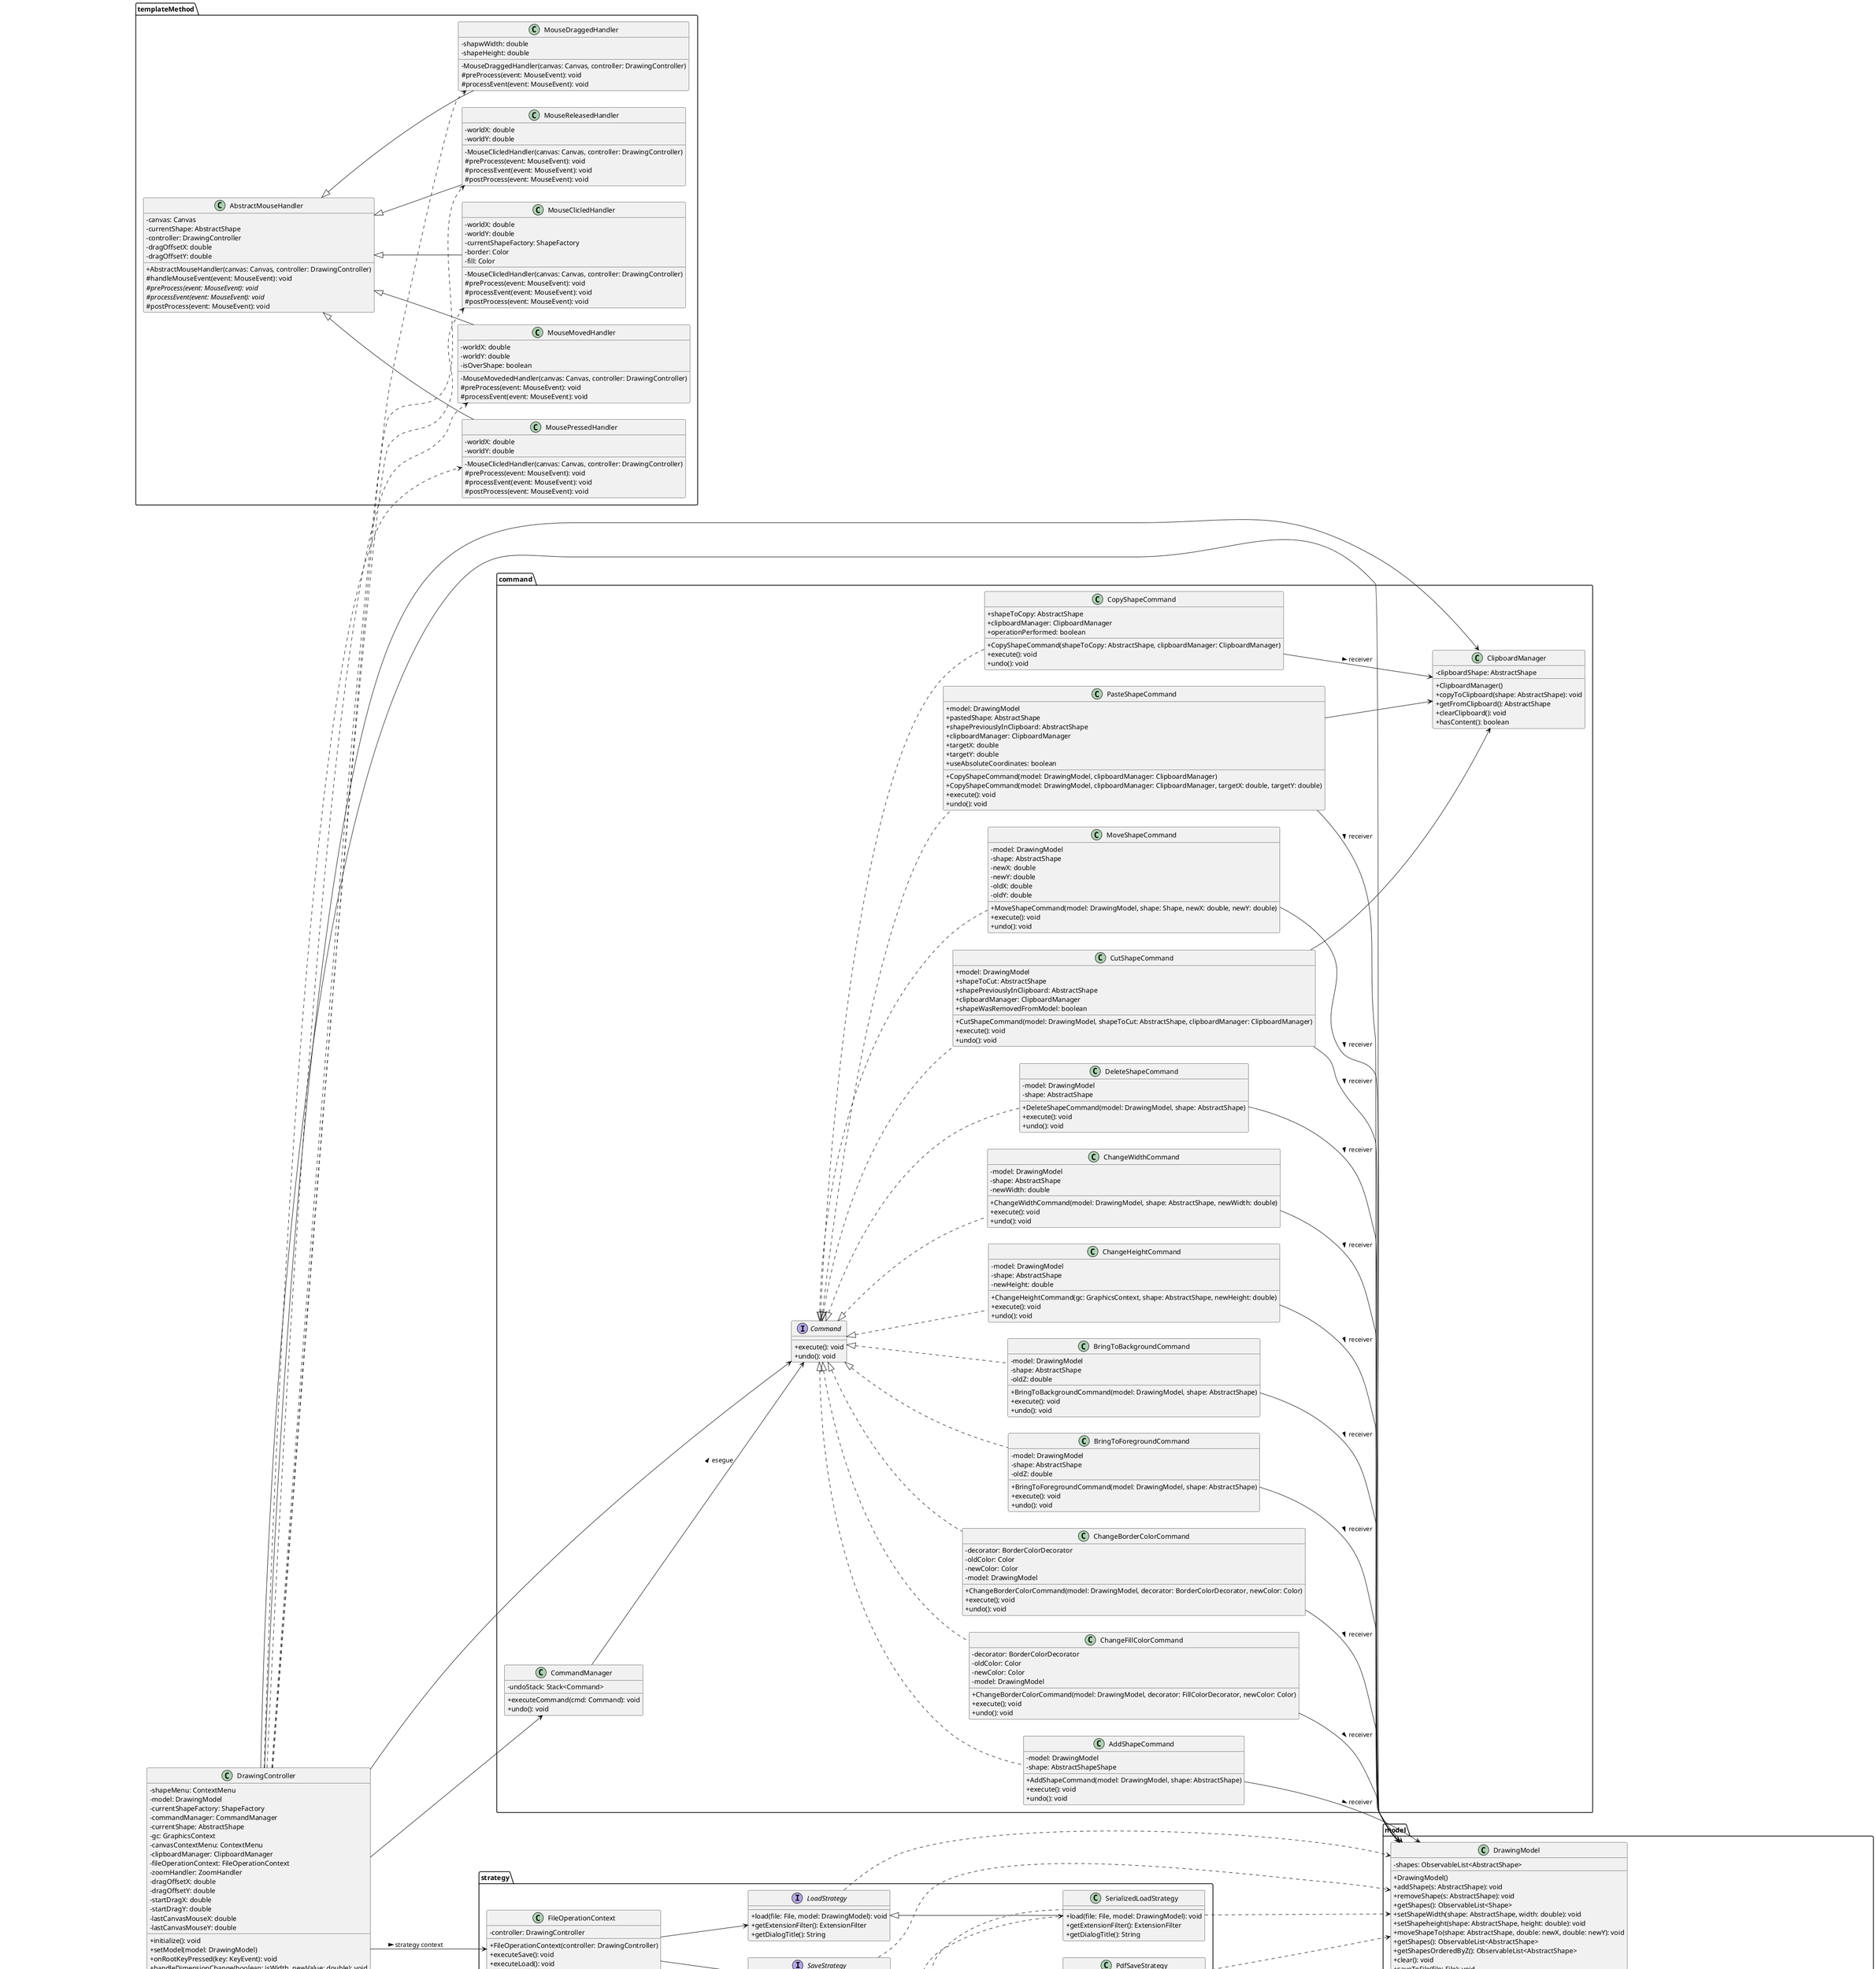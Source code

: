 @startuml
skinparam classAttributeIconSize 0
skinparam groupInheritance 1
left to right direction

' =========================
' PACKAGE: model
' =========================
package model {

  abstract class AbstractShape <<Serializable>> {
    - x: double
    - y: double
    - z: int
    - width: double
    - height: double
    + AbstractShape(x: double, y: double, width: double, height: double)
    + moveTo(newX: double, newY: double): void
    + moveBy(deltaX: double, deltaY: double): void
    + containsPoint(x: double, y: double): boolean
    + {abstract} draw(gc: GraphicsContext): void
    + getX(): double
    + getY(): double
    + setX(x: double): void
    + setY(y: double): void
    + getZ(): double
    + setZ(z: int): void
    + getWidth(): double
    + setWidth(width: double): void
    + getHeight(): double
  }

  class Rectangle extends AbstractShape {
    + Rectangle(x: double, y: double, width: double, height: double)
    + draw(gc: GraphicsContext): void
  }

  class Ellipse extends AbstractShape {
    + Ellipse(x: double, y: double, radiusX: double, radiusY: double)
    + draw(gc: GraphicsContext): void
  }

  class Line extends AbstractShape {
    + Line(startX: double, startY: double, endX: double, endY: double)
    + draw(gc: GraphicsContext): void
    + getLenght(): double
    + moveBy(deltaX: double, deltaY: double): void
    + getEndX(): double
    + setEndX(endX: double): void
    + getEndY(): double
    + setEndY(endY: double): void
  }

  class DrawingModel {
    - shapes: ObservableList<AbstractShape>
    + DrawingModel()
    + addShape(s: AbstractShape): void
    + removeShape(s: AbstractShape): void
    + getShapes(): ObservableList<Shape>
    + setShapeWidth(shape: AbstractShape, width: double): void
    + setShapeheight(shape: AbstractShape, height: double): void
    + moveShapeTo(shape: AbstractShape, double: newX, double: newY): void
    + getShapes(): ObservableList<AbstractShape>
    + getShapesOrderedByZ(): ObservableList<AbstractShape>
    + clear(): void
    + saveToFile(file: File): void
    + loadFromFile(file: File): void
  }

}

' =========================
' Desing pattern: Decorator
' =========================
package decorator {

  abstract class ShapeDecorator extends model.AbstractShape {
    # decoratedShape: AbstractShape
    + ShapeDecorator(shape: AbstractShape)
    + getInnerShape(): AbstractShape
    + draw(gc: GraphicsContext): void
    # {abstract} decorateShape(gc: GraphicsContext): void
    + containsPoint(x: double, y: double): boolean
    + getX(): double
    + getY(): double
    + setX(x: double): void
    + setY(y: double): void
    + getZ(): double
    + setZ(z: int): void
    + getWidth(): double
    + setWidth(width: double): void
    + getHeight(): double
  }

  class FillColorDecorator extends ShapeDecorator {
    - fillColor: Color
    - red: double
    - green: double
    - blue: double
    - alpha: double
    + FillColorDecorator(shape: Shape, color: Color)
    + decorateShape(gc: GraphicsContext): void
  }

  class BorderColorDecorator extends ShapeDecorator {
    - borderColor: Color
    - red: double
    - green: double
    - blue: double
    - alpha: double
    + BorderColorDecorator(shape: Shape, color: Color)
    + decorateShape(gc: GraphicsContext): void
  }
}

' =========================
' Desing pattern: Factory
' =========================
package factory {
  abstract class ShapeFactory {
    - ShapeFactory()
    + {abstract} createShape(x: double, y: double): AbstractShape
  }

  class RectangleFactory extends ShapeFactory {
    + createShape(x: double, y: double): Shape
  }

  class EllipseFactory extends ShapeFactory {
    + createShape(x: double, y: double): Shape
  }

  class LineFactory extends ShapeFactory {
    + createShape(x: double, y: double): Shape
  }
}

' =========================
' Desing pattern: Command
' =========================
package command {
  interface Command {
    + execute(): void
    + undo(): void
  }

  class CommandManager {
    - undoStack: Stack<Command>
    + executeCommand(cmd: Command): void
    + undo(): void
  }

  class AddShapeCommand implements Command {
    - model: DrawingModel
    - shape: AbstractShapeShape
    + AddShapeCommand(model: DrawingModel, shape: AbstractShape)
    + execute(): void
    + undo(): void
  }

  class MoveShapeCommand implements Command {
    - model: DrawingModel
    - shape: AbstractShape
    - newX: double
    - newY: double
    - oldX: double
    - oldY: double
    + MoveShapeCommand(model: DrawingModel, shape: Shape, newX: double, newY: double)
    + execute(): void
    + undo(): void
  }

  class DeleteShapeCommand implements Command {
    - model: DrawingModel
    - shape: AbstractShape
    + DeleteShapeCommand(model: DrawingModel, shape: AbstractShape)
    + execute(): void
    + undo(): void
  }

  class ChangeWidthCommand implements Command {
    - model: DrawingModel
    - shape: AbstractShape
    - newWidth: double
    + ChangeWidthCommand(model: DrawingModel, shape: AbstractShape, newWidth: double)
    + execute(): void
    + undo(): void
  }

  class ChangeHeightCommand implements Command {
    - model: DrawingModel
    - shape: AbstractShape
    - newHeight: double
    + ChangeHeightCommand(gc: GraphicsContext, shape: AbstractShape, newHeight: double)
    + execute(): void
    + undo(): void
  }

  class BringToBackgroundCommand implements Command {
    - model: DrawingModel
    - shape: AbstractShape
    - oldZ: double
    + BringToBackgroundCommand(model: DrawingModel, shape: AbstractShape)
    + execute(): void
    + undo(): void
  }

  class BringToForegroundCommand implements Command {
    - model: DrawingModel
    - shape: AbstractShape
    - oldZ: double
    + BringToForegroundCommand(model: DrawingModel, shape: AbstractShape)
    + execute(): void
    + undo(): void
  }

  class ChangeBorderColorCommand implements Command {
    - decorator: BorderColorDecorator
    - oldColor: Color
    - newColor: Color
    - model: DrawingModel
    + ChangeBorderColorCommand(model: DrawingModel, decorator: BorderColorDecorator, newColor: Color)
    + execute(); void
    + undo(): void
  }

  class ChangeFillColorCommand implements Command {
    - decorator: BorderColorDecorator
    - oldColor: Color
    - newColor: Color
    - model: DrawingModel
    + ChangeBorderColorCommand(model: DrawingModel, decorator: FillColorDecorator, newColor: Color)
    + execute(); void
    + undo(): void
  }

  class ClipboardManager {
    - clipboardShape: AbstractShape
    + ClipboardManager()
    + copyToClipboard(shape: AbstractShape): void
    + getFromClipboard(): AbstractShape
    + clearClipboard(): void
    + hasContent(): boolean

  }

  class CopyShapeCommand implements Command {
    + shapeToCopy: AbstractShape
    + clipboardManager: ClipboardManager
    + operationPerformed: boolean
    + CopyShapeCommand(shapeToCopy: AbstractShape, clipboardManager: ClipboardManager)
    + execute(): void
    + undo(): void
  }

  class CutShapeCommand implements Command {
    + model: DrawingModel
    + shapeToCut: AbstractShape
    + shapePreviouslyInClipboard: AbstractShape
    + clipboardManager: ClipboardManager
    + shapeWasRemovedFromModel: boolean
    + CutShapeCommand(model: DrawingModel, shapeToCut: AbstractShape, clipboardManager: ClipboardManager)
    + execute(): void
    + undo(): void
  }

  class PasteShapeCommand implements Command {
    + model: DrawingModel
    + pastedShape: AbstractShape
    + shapePreviouslyInClipboard: AbstractShape
    + clipboardManager: ClipboardManager
    + targetX: double
    + targetY: double
    + useAbsoluteCoordinates: boolean
    + CopyShapeCommand(model: DrawingModel, clipboardManager: ClipboardManager)
    + CopyShapeCommand(model: DrawingModel, clipboardManager: ClipboardManager, targetX: double, targetY: double)
    + execute(): void
    + undo(): void
  }
}

' =========================
' controller
' =========================
class DrawingController {
  - shapeMenu: ContextMenu
  - model: DrawingModel
  - currentShapeFactory: ShapeFactory
  - commandManager: CommandManager
  - currentShape: AbstractShape
  - gc: GraphicsContext
  - canvasContextMenu: ContextMenu
  - clipboardManager: ClipboardManager
  - fileOperationContext: FileOperationContext
  - zoomHandler: ZoomHandler
  - dragOffsetX: double
  - dragOffsetY: double
  - startDragX: double
  - startDragY: double
  - lastCanvasMouseX: double
  - lastCanvasMouseY: double
  + initialize(): void
  + setModel(model: DrawingModel)
  + onRootKeyPressed(key: KeyEvent): void
  + handleDimensionChange(boolean: isWidth, newValue: double): void
  + handleDeleteShape(event: ActionEvent): void
  + handleChangeBorderColor(event: ActionEvent): void
  + handlePasteShape(event: ActionEvent): void
  + handleCopyShape(event: ActionEvent): void
  + handleCutShape(event: ActionEvent): void
  + handleZoom(): void
  + handleBackgroundShape(event: ActionEvent): void
  + handleForegroundShape(event: ActionEvent): void
  + handleChangeBorderColor(color: Color): void
  + handleChangeFillColor(color: Color): void
  + handleNewWorkspace(event: ActionEvent): void
  + selecteShapeAt(x: double, y: double): AbstractShape
  + redrawCanvas(): void
  - handleSaveSerialized(): void
  - handleLoadSerialized(): void
  - handleSaveAsPng(): void
  - handleSaveAsPdf(): void
}

' =========================
' classe per lo zoom
' =========================
class ZoomHandler {
  - currentZoomFactor: double
  - controller: DrawingController
  + ZoomHandler(controller: DrawingController)
  + setZoomLevel(zoomFactor: double): void
}

' =========================
' classe per l'exit dall'app
' =========================
class Exit {
  - controller: DrawingController
  + Exit(controller: DrawingController)
  + exit(): void
}

' =========================
' classe per nuovo foglio di lavoro
' =========================
class NewWorkspace {
  - controller: DrawingController
  + NewWorkspace(controller: DrawingController)
  + handleNewWorkspace(): void
  + createNewWorkspace(): void
  + showConfirmationDialog(): void
}

' =========================
' template method MouseHandler
' =========================
package templateMethod {
  class AbstractMouseHandler {
    - canvas: Canvas
    - currentShape: AbstractShape
    - controller: DrawingController
    - dragOffsetX: double
    - dragOffsetY: double
    + AbstractMouseHandler(canvas: Canvas, controller: DrawingController)
    # handleMouseEvent(event: MouseEvent): void
    # {abstract} preProcess(event: MouseEvent): void
    # {abstract} processEvent(event: MouseEvent): void
    # postProcess(event: MouseEvent): void
  }

  class MouseClicledHandler extends AbstractMouseHandler {
    - worldX: double
    - worldY: double
    - currentShapeFactory: ShapeFactory
    - border: Color
    - fill: Color
    - MouseClicledHandler(canvas: Canvas, controller: DrawingController)
    # preProcess(event: MouseEvent): void
    # processEvent(event: MouseEvent): void
    # postProcess(event: MouseEvent): void
  }

  class MouseDraggedHandler extends AbstractMouseHandler {
    - shapwWidth: double
    - shapeHeight: double
    - MouseDraggedHandler(canvas: Canvas, controller: DrawingController)
    # preProcess(event: MouseEvent): void
    # processEvent(event: MouseEvent): void
  }

  class MouseMovedHandler extends AbstractMouseHandler {
    - worldX: double
    - worldY: double
    - isOverShape: boolean
    - MouseMovededHandler(canvas: Canvas, controller: DrawingController)
    # preProcess(event: MouseEvent): void
    # processEvent(event: MouseEvent): void
  }

  class MousePressedHandler extends AbstractMouseHandler {
    - worldX: double
    - worldY: double
    - MouseClicledHandler(canvas: Canvas, controller: DrawingController)
    # preProcess(event: MouseEvent): void
    # processEvent(event: MouseEvent): void
    # postProcess(event: MouseEvent): void
  }

  class MouseReleasedHandler extends AbstractMouseHandler {
    - worldX: double
    - worldY: double
    - MouseClicledHandler(canvas: Canvas, controller: DrawingController)
    # preProcess(event: MouseEvent): void
    # processEvent(event: MouseEvent): void
    # postProcess(event: MouseEvent): void
  }

}

' =========================
' pattern strategy
' =========================
package strategy {

  class FileOperationContext {
    - controller: DrawingController
    + FileOperationContext(controller: DrawingController)
    + executeSave(): void
    + executeLoad(): void
    + setStrategySave(saveStrategy: SaveStrategy): void
    + setStrategyLoad(loadStrategy: LoadStrategy): void
  }

  interface LoadStrategy {
    + load(file: File, model: DrawingModel): void
    + getExtensionFilter(): ExtensionFilter
    + getDialogTitle(): String
  }

  interface SaveStrategy {
    + save(file: File, model: DrawingModel): void
    + getExtensionFilter(): ExtensionFilter
    + getDialogTitle(): String
  }

  class PdfSaveStrategy extends SaveStrategy {
    + save(file: File, model: DrawingModel): void
    + getExtensionFilter(): ExtensionFilter
    + getDialogTitle(): String
  }

  class PngSaveStrategy extends SaveStrategy {
    + save(file: File, model: DrawingModel): void
    + getExtensionFilter(): ExtensionFilter
    + getDialogTitle(): String
  }

  class SerializedSaveStrategy extends SaveStrategy {
    + save(file: File, model: DrawingModel): void
    + getExtensionFilter(): ExtensionFilter
    + getDialogTitle(): String
  }

  class SerializedLoadStrategy extends LoadStrategy {
    + load(file: File, model: DrawingModel): void
    + getExtensionFilter(): ExtensionFilter
    + getDialogTitle(): String
  }

}

' =========================
' view
' =========================
class GeometricDrawingApp <<Application>> {
  + start(primaryStage: Stage): void
  + main(args: String[]): void
}

class DrawingView.fxml << (F,orange) File>> {
}


' =========================
' RELATIONSHIPS
' =========================

' Decorator relations
decorator.ShapeDecorator o-right-> model.AbstractShape : decorates >

' Factory relations
factory.ShapeFactory ..> model.AbstractShape : creates >

' Controller usa Model, Factory, Command, ZoomHandler, Exit, NewWorkspace
DrawingController --> model.DrawingModel
DrawingController --> factory.ShapeFactory
DrawingController --> command.CommandManager
DrawingController --> command.Command
DrawingController --> command.ClipboardManager
DrawingController --> ZoomHandler
DrawingController --> Exit
DrawingController --> NewWorkspace

' Template method MouseHandler
DrawingController ..> MouseMovedHandler
DrawingController ..> MouseReleasedHandler
DrawingController ..> MousePressedHandler
DrawingController ..> MouseDraggedHandler
DrawingController ..> MouseClicledHandler

' Strategy SabeStrategy e LoadStrategy
DrawingController ..> SerializedLoadStrategy
DrawingController ..> PngSaveStrategy
DrawingController ..> PdfSaveStrategy
DrawingController ..> SerializedSaveStrategy
DrawingController --> FileOperationContext : strategy context >
SerializedLoadStrategy .up.> fxml : carica >
PngSaveStrategy .up.> fxml : salva >
PdfSaveStrategy .up.> fxml : salva >
SerializedSaveStrategy .up.> fxml : salva >
FileOperationContext --> SaveStrategy
FileOperationContext --> LoadStrategy
SaveStrategy ..> DrawingModel
LoadStrategy ..> DrawingModel
SerializedLoadStrategy ..> DrawingModel
PngSaveStrategy ..> DrawingModel
PdfSaveStrategy ..> DrawingModel
SerializedSaveStrategy ..> DrawingModel


' Commands relations
command.CommandManager --> command.Command : esegue  >
command.AddShapeCommand --> model.DrawingModel : receiver >
command.MoveShapeCommand --> model.DrawingModel : receiver >
command.DeleteShapeCommand --> model.DrawingModel : receiver >
command.ChangeHeightCommand --> model.DrawingModel : receiver >
command.ChangeWidthCommand --> model.DrawingModel : receiver >
command.PasteShapeCommand --> model.DrawingModel : receiver >
command.PasteShapeCommand --> command.ClipboardManager
command.CutShapeCommand --> model.DrawingModel : receiver >
command.CutShapeCommand --> command.ClipboardManager
command.CopyShapeCommand --> command.ClipboardManager : receiver >
command.ChangeFillColorCommand --> model.DrawingModel : receiver >
command.ChangeBorderColorCommand --> model.DrawingModel : receiver >
command.BringToForegroundCommand --> model.DrawingModel : receiver >
command.BringToBackgroundCommand --> model.DrawingModel : receiver >

' View relations
GeometricDrawingApp --> DrawingController
GeometricDrawingApp --> DrawingView.fxml

@enduml
